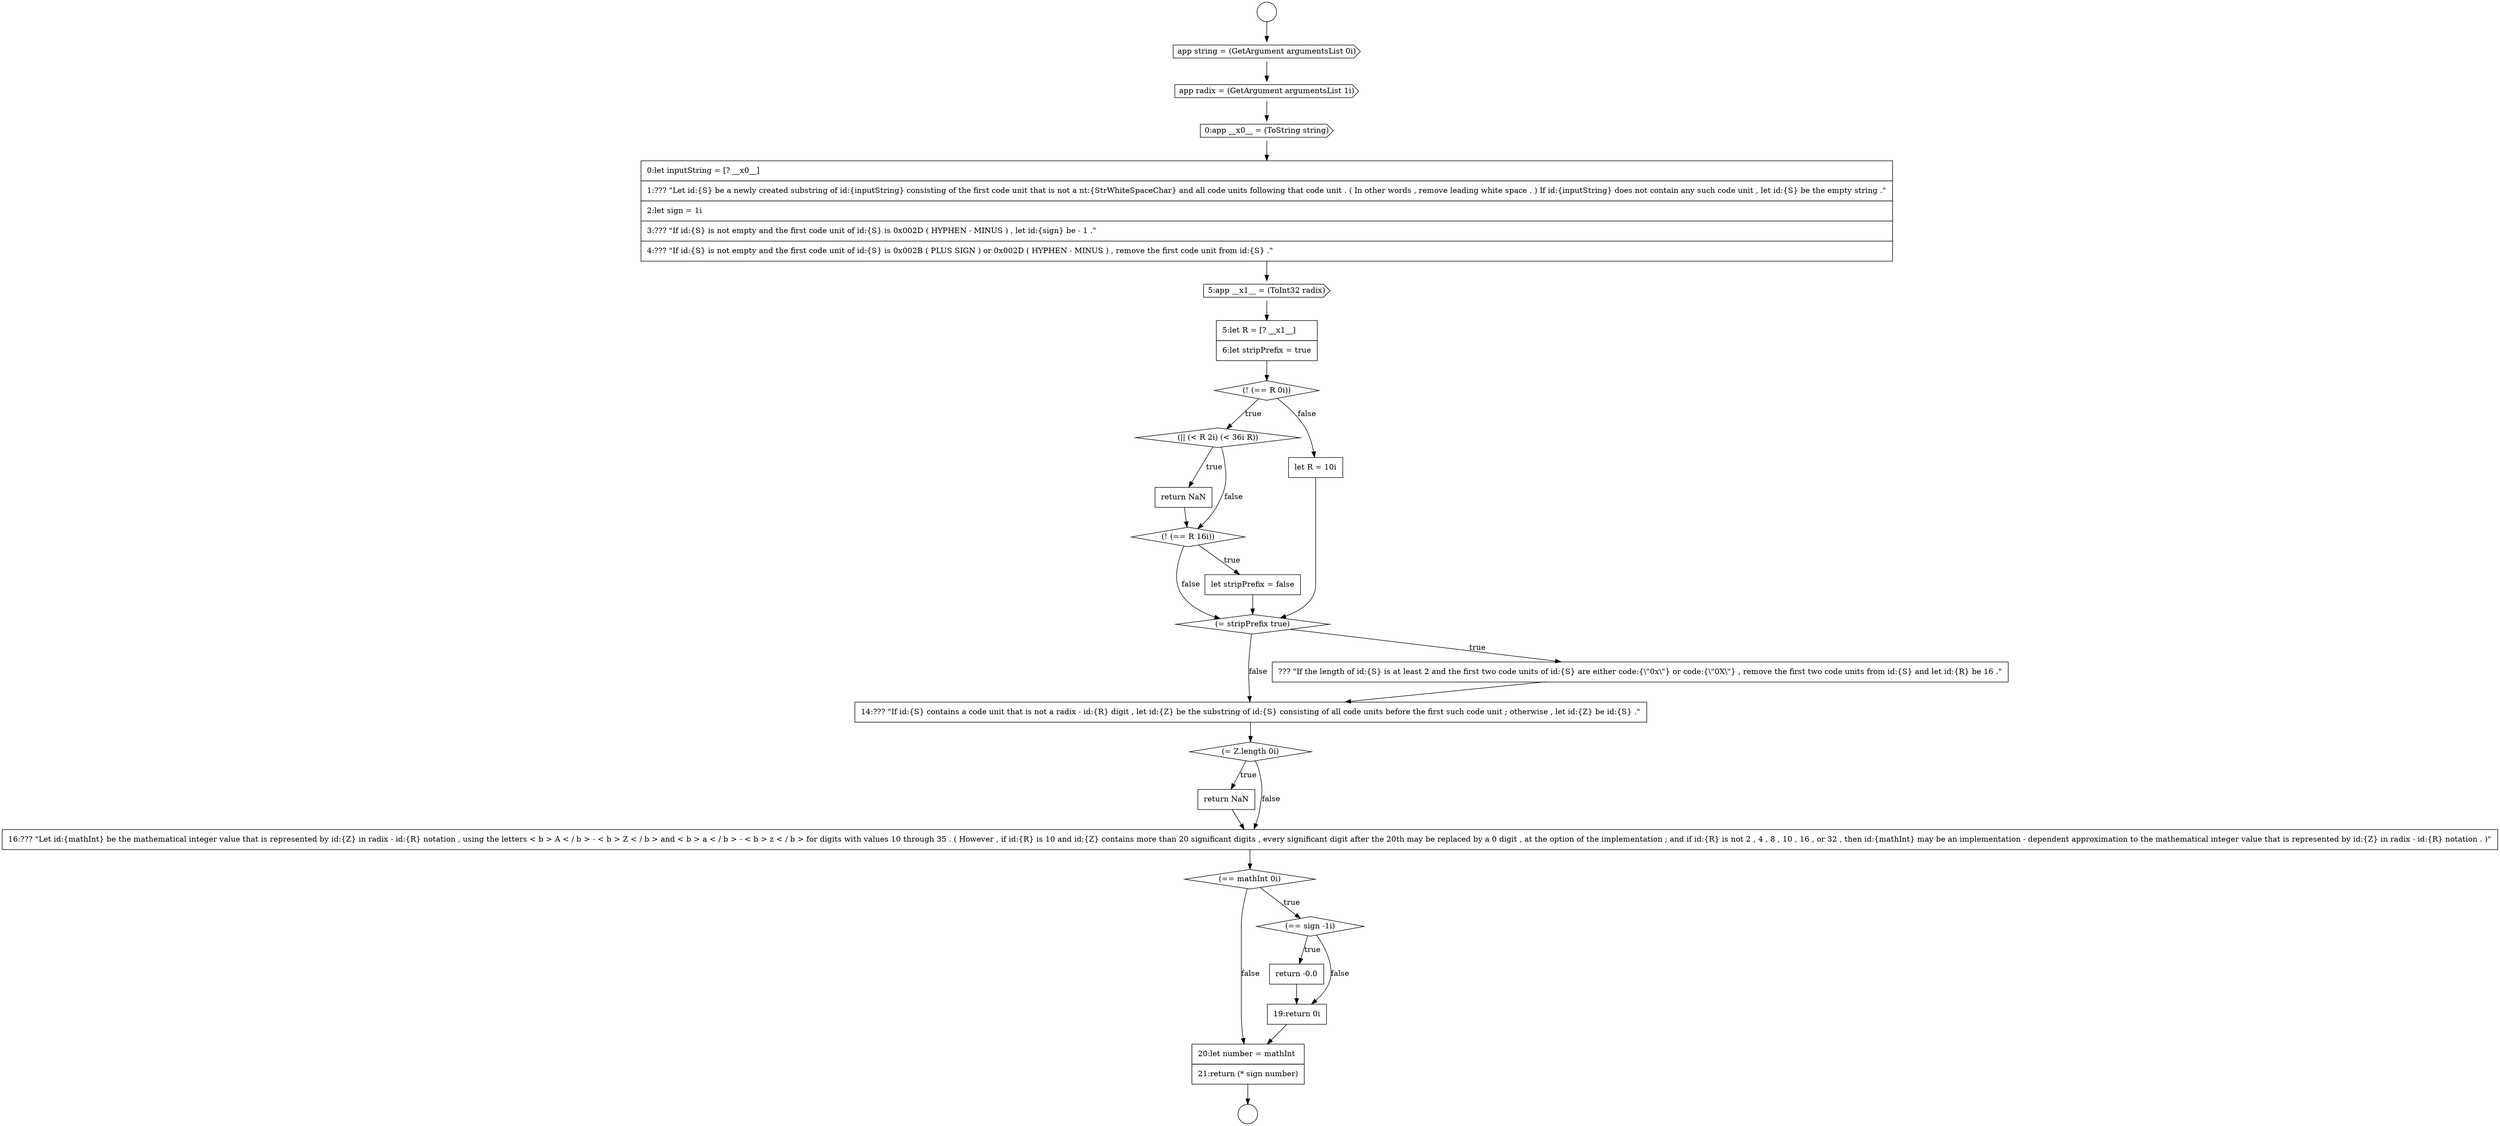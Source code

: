 digraph {
  node0 [shape=circle label=" " color="black" fillcolor="white" style=filled]
  node5 [shape=none, margin=0, label=<<font color="black">
    <table border="0" cellborder="1" cellspacing="0" cellpadding="10">
      <tr><td align="left">0:let inputString = [? __x0__]</td></tr>
      <tr><td align="left">1:??? &quot;Let id:{S} be a newly created substring of id:{inputString} consisting of the first code unit that is not a nt:{StrWhiteSpaceChar} and all code units following that code unit . ( In other words , remove leading white space . ) If id:{inputString} does not contain any such code unit , let id:{S} be the empty string .&quot;</td></tr>
      <tr><td align="left">2:let sign = 1i</td></tr>
      <tr><td align="left">3:??? &quot;If id:{S} is not empty and the first code unit of id:{S} is 0x002D ( HYPHEN - MINUS ) , let id:{sign} be - 1 .&quot;</td></tr>
      <tr><td align="left">4:??? &quot;If id:{S} is not empty and the first code unit of id:{S} is 0x002B ( PLUS SIGN ) or 0x002D ( HYPHEN - MINUS ) , remove the first code unit from id:{S} .&quot;</td></tr>
    </table>
  </font>> color="black" fillcolor="white" style=filled]
  node10 [shape=none, margin=0, label=<<font color="black">
    <table border="0" cellborder="1" cellspacing="0" cellpadding="10">
      <tr><td align="left">return NaN</td></tr>
    </table>
  </font>> color="black" fillcolor="white" style=filled]
  node24 [shape=none, margin=0, label=<<font color="black">
    <table border="0" cellborder="1" cellspacing="0" cellpadding="10">
      <tr><td align="left">20:let number = mathInt</td></tr>
      <tr><td align="left">21:return (* sign number)</td></tr>
    </table>
  </font>> color="black" fillcolor="white" style=filled]
  node14 [shape=diamond, label=<<font color="black">(= stripPrefix true)</font>> color="black" fillcolor="white" style=filled]
  node20 [shape=diamond, label=<<font color="black">(== mathInt 0i)</font>> color="black" fillcolor="white" style=filled]
  node1 [shape=circle label=" " color="black" fillcolor="white" style=filled]
  node6 [shape=cds, label=<<font color="black">5:app __x1__ = (ToInt32 radix)</font>> color="black" fillcolor="white" style=filled]
  node21 [shape=diamond, label=<<font color="black">(== sign -1i)</font>> color="black" fillcolor="white" style=filled]
  node9 [shape=diamond, label=<<font color="black">(|| (&lt; R 2i) (&lt; 36i R))</font>> color="black" fillcolor="white" style=filled]
  node13 [shape=none, margin=0, label=<<font color="black">
    <table border="0" cellborder="1" cellspacing="0" cellpadding="10">
      <tr><td align="left">let R = 10i</td></tr>
    </table>
  </font>> color="black" fillcolor="white" style=filled]
  node2 [shape=cds, label=<<font color="black">app string = (GetArgument argumentsList 0i)</font>> color="black" fillcolor="white" style=filled]
  node17 [shape=diamond, label=<<font color="black">(= Z.length 0i)</font>> color="black" fillcolor="white" style=filled]
  node22 [shape=none, margin=0, label=<<font color="black">
    <table border="0" cellborder="1" cellspacing="0" cellpadding="10">
      <tr><td align="left">return -0.0</td></tr>
    </table>
  </font>> color="black" fillcolor="white" style=filled]
  node12 [shape=none, margin=0, label=<<font color="black">
    <table border="0" cellborder="1" cellspacing="0" cellpadding="10">
      <tr><td align="left">let stripPrefix = false</td></tr>
    </table>
  </font>> color="black" fillcolor="white" style=filled]
  node7 [shape=none, margin=0, label=<<font color="black">
    <table border="0" cellborder="1" cellspacing="0" cellpadding="10">
      <tr><td align="left">5:let R = [? __x1__]</td></tr>
      <tr><td align="left">6:let stripPrefix = true</td></tr>
    </table>
  </font>> color="black" fillcolor="white" style=filled]
  node3 [shape=cds, label=<<font color="black">app radix = (GetArgument argumentsList 1i)</font>> color="black" fillcolor="white" style=filled]
  node18 [shape=none, margin=0, label=<<font color="black">
    <table border="0" cellborder="1" cellspacing="0" cellpadding="10">
      <tr><td align="left">return NaN</td></tr>
    </table>
  </font>> color="black" fillcolor="white" style=filled]
  node16 [shape=none, margin=0, label=<<font color="black">
    <table border="0" cellborder="1" cellspacing="0" cellpadding="10">
      <tr><td align="left">14:??? &quot;If id:{S} contains a code unit that is not a radix - id:{R} digit , let id:{Z} be the substring of id:{S} consisting of all code units before the first such code unit ; otherwise , let id:{Z} be id:{S} .&quot;</td></tr>
    </table>
  </font>> color="black" fillcolor="white" style=filled]
  node11 [shape=diamond, label=<<font color="black">(! (== R 16i))</font>> color="black" fillcolor="white" style=filled]
  node23 [shape=none, margin=0, label=<<font color="black">
    <table border="0" cellborder="1" cellspacing="0" cellpadding="10">
      <tr><td align="left">19:return 0i</td></tr>
    </table>
  </font>> color="black" fillcolor="white" style=filled]
  node8 [shape=diamond, label=<<font color="black">(! (== R 0i))</font>> color="black" fillcolor="white" style=filled]
  node19 [shape=none, margin=0, label=<<font color="black">
    <table border="0" cellborder="1" cellspacing="0" cellpadding="10">
      <tr><td align="left">16:??? &quot;Let id:{mathInt} be the mathematical integer value that is represented by id:{Z} in radix - id:{R} notation , using the letters &lt; b &gt; A &lt; / b &gt; - &lt; b &gt; Z &lt; / b &gt; and &lt; b &gt; a &lt; / b &gt; - &lt; b &gt; z &lt; / b &gt; for digits with values 10 through 35 . ( However , if id:{R} is 10 and id:{Z} contains more than 20 significant digits , every significant digit after the 20th may be replaced by a 0 digit , at the option of the implementation ; and if id:{R} is not 2 , 4 , 8 , 10 , 16 , or 32 , then id:{mathInt} may be an implementation - dependent approximation to the mathematical integer value that is represented by id:{Z} in radix - id:{R} notation . )&quot;</td></tr>
    </table>
  </font>> color="black" fillcolor="white" style=filled]
  node4 [shape=cds, label=<<font color="black">0:app __x0__ = (ToString string)</font>> color="black" fillcolor="white" style=filled]
  node15 [shape=none, margin=0, label=<<font color="black">
    <table border="0" cellborder="1" cellspacing="0" cellpadding="10">
      <tr><td align="left">??? &quot;If the length of id:{S} is at least 2 and the first two code units of id:{S} are either code:{\&quot;0x\&quot;} or code:{\&quot;0X\&quot;} , remove the first two code units from id:{S} and let id:{R} be 16 .&quot;</td></tr>
    </table>
  </font>> color="black" fillcolor="white" style=filled]
  node9 -> node10 [label=<<font color="black">true</font>> color="black"]
  node9 -> node11 [label=<<font color="black">false</font>> color="black"]
  node11 -> node12 [label=<<font color="black">true</font>> color="black"]
  node11 -> node14 [label=<<font color="black">false</font>> color="black"]
  node0 -> node2 [ color="black"]
  node21 -> node22 [label=<<font color="black">true</font>> color="black"]
  node21 -> node23 [label=<<font color="black">false</font>> color="black"]
  node24 -> node1 [ color="black"]
  node10 -> node11 [ color="black"]
  node4 -> node5 [ color="black"]
  node16 -> node17 [ color="black"]
  node12 -> node14 [ color="black"]
  node5 -> node6 [ color="black"]
  node3 -> node4 [ color="black"]
  node7 -> node8 [ color="black"]
  node18 -> node19 [ color="black"]
  node15 -> node16 [ color="black"]
  node2 -> node3 [ color="black"]
  node8 -> node9 [label=<<font color="black">true</font>> color="black"]
  node8 -> node13 [label=<<font color="black">false</font>> color="black"]
  node19 -> node20 [ color="black"]
  node13 -> node14 [ color="black"]
  node22 -> node23 [ color="black"]
  node6 -> node7 [ color="black"]
  node23 -> node24 [ color="black"]
  node20 -> node21 [label=<<font color="black">true</font>> color="black"]
  node20 -> node24 [label=<<font color="black">false</font>> color="black"]
  node14 -> node15 [label=<<font color="black">true</font>> color="black"]
  node14 -> node16 [label=<<font color="black">false</font>> color="black"]
  node17 -> node18 [label=<<font color="black">true</font>> color="black"]
  node17 -> node19 [label=<<font color="black">false</font>> color="black"]
}
